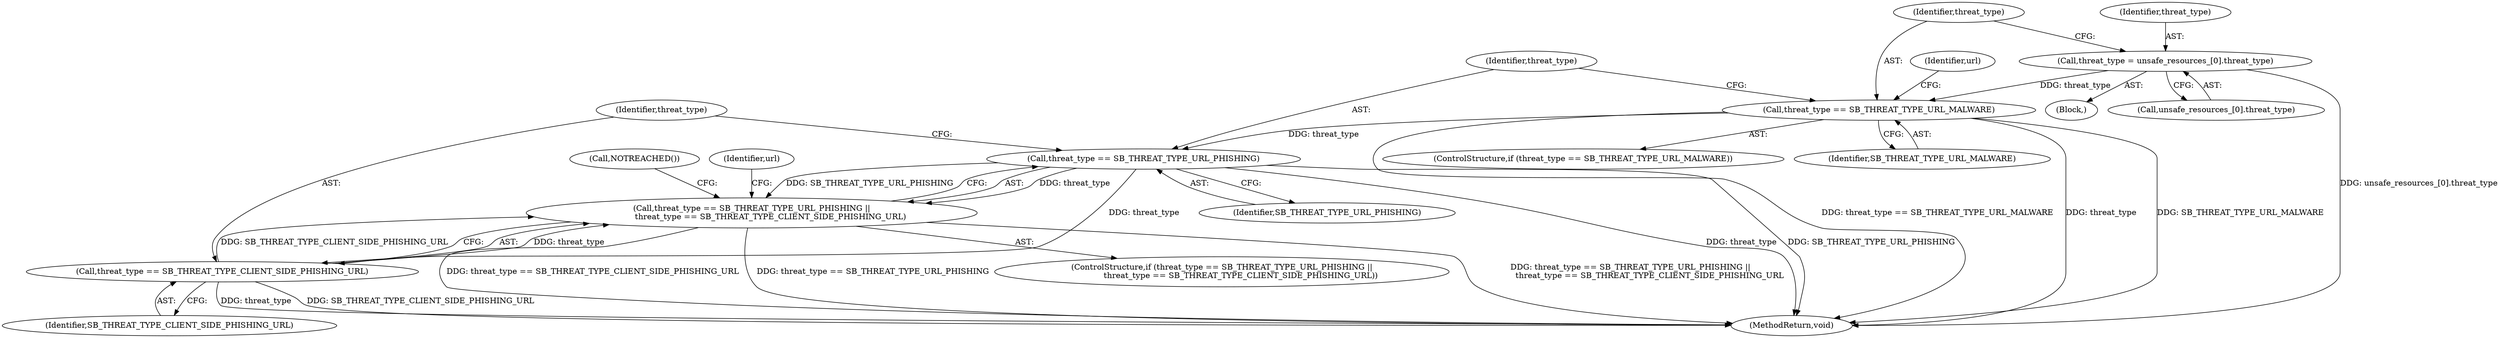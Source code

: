 digraph "0_Chrome_d443be6fdfe17ca4f3ff1843ded362ff0cd01096@array" {
"1000194" [label="(Call,threat_type = unsafe_resources_[0].threat_type)"];
"1000202" [label="(Call,threat_type == SB_THREAT_TYPE_URL_MALWARE)"];
"1000214" [label="(Call,threat_type == SB_THREAT_TYPE_URL_PHISHING)"];
"1000213" [label="(Call,threat_type == SB_THREAT_TYPE_URL_PHISHING ||\n               threat_type == SB_THREAT_TYPE_CLIENT_SIDE_PHISHING_URL)"];
"1000217" [label="(Call,threat_type == SB_THREAT_TYPE_CLIENT_SIDE_PHISHING_URL)"];
"1000222" [label="(Identifier,url)"];
"1000201" [label="(ControlStructure,if (threat_type == SB_THREAT_TYPE_URL_MALWARE))"];
"1000228" [label="(Call,NOTREACHED())"];
"1000196" [label="(Call,unsafe_resources_[0].threat_type)"];
"1000191" [label="(Block,)"];
"1000421" [label="(MethodReturn,void)"];
"1000215" [label="(Identifier,threat_type)"];
"1000214" [label="(Call,threat_type == SB_THREAT_TYPE_URL_PHISHING)"];
"1000212" [label="(ControlStructure,if (threat_type == SB_THREAT_TYPE_URL_PHISHING ||\n               threat_type == SB_THREAT_TYPE_CLIENT_SIDE_PHISHING_URL))"];
"1000194" [label="(Call,threat_type = unsafe_resources_[0].threat_type)"];
"1000213" [label="(Call,threat_type == SB_THREAT_TYPE_URL_PHISHING ||\n               threat_type == SB_THREAT_TYPE_CLIENT_SIDE_PHISHING_URL)"];
"1000202" [label="(Call,threat_type == SB_THREAT_TYPE_URL_MALWARE)"];
"1000195" [label="(Identifier,threat_type)"];
"1000218" [label="(Identifier,threat_type)"];
"1000207" [label="(Identifier,url)"];
"1000204" [label="(Identifier,SB_THREAT_TYPE_URL_MALWARE)"];
"1000203" [label="(Identifier,threat_type)"];
"1000219" [label="(Identifier,SB_THREAT_TYPE_CLIENT_SIDE_PHISHING_URL)"];
"1000217" [label="(Call,threat_type == SB_THREAT_TYPE_CLIENT_SIDE_PHISHING_URL)"];
"1000216" [label="(Identifier,SB_THREAT_TYPE_URL_PHISHING)"];
"1000194" -> "1000191"  [label="AST: "];
"1000194" -> "1000196"  [label="CFG: "];
"1000195" -> "1000194"  [label="AST: "];
"1000196" -> "1000194"  [label="AST: "];
"1000203" -> "1000194"  [label="CFG: "];
"1000194" -> "1000421"  [label="DDG: unsafe_resources_[0].threat_type"];
"1000194" -> "1000202"  [label="DDG: threat_type"];
"1000202" -> "1000201"  [label="AST: "];
"1000202" -> "1000204"  [label="CFG: "];
"1000203" -> "1000202"  [label="AST: "];
"1000204" -> "1000202"  [label="AST: "];
"1000207" -> "1000202"  [label="CFG: "];
"1000215" -> "1000202"  [label="CFG: "];
"1000202" -> "1000421"  [label="DDG: threat_type"];
"1000202" -> "1000421"  [label="DDG: SB_THREAT_TYPE_URL_MALWARE"];
"1000202" -> "1000421"  [label="DDG: threat_type == SB_THREAT_TYPE_URL_MALWARE"];
"1000202" -> "1000214"  [label="DDG: threat_type"];
"1000214" -> "1000213"  [label="AST: "];
"1000214" -> "1000216"  [label="CFG: "];
"1000215" -> "1000214"  [label="AST: "];
"1000216" -> "1000214"  [label="AST: "];
"1000218" -> "1000214"  [label="CFG: "];
"1000213" -> "1000214"  [label="CFG: "];
"1000214" -> "1000421"  [label="DDG: SB_THREAT_TYPE_URL_PHISHING"];
"1000214" -> "1000421"  [label="DDG: threat_type"];
"1000214" -> "1000213"  [label="DDG: threat_type"];
"1000214" -> "1000213"  [label="DDG: SB_THREAT_TYPE_URL_PHISHING"];
"1000214" -> "1000217"  [label="DDG: threat_type"];
"1000213" -> "1000212"  [label="AST: "];
"1000213" -> "1000217"  [label="CFG: "];
"1000217" -> "1000213"  [label="AST: "];
"1000222" -> "1000213"  [label="CFG: "];
"1000228" -> "1000213"  [label="CFG: "];
"1000213" -> "1000421"  [label="DDG: threat_type == SB_THREAT_TYPE_CLIENT_SIDE_PHISHING_URL"];
"1000213" -> "1000421"  [label="DDG: threat_type == SB_THREAT_TYPE_URL_PHISHING"];
"1000213" -> "1000421"  [label="DDG: threat_type == SB_THREAT_TYPE_URL_PHISHING ||\n               threat_type == SB_THREAT_TYPE_CLIENT_SIDE_PHISHING_URL"];
"1000217" -> "1000213"  [label="DDG: threat_type"];
"1000217" -> "1000213"  [label="DDG: SB_THREAT_TYPE_CLIENT_SIDE_PHISHING_URL"];
"1000217" -> "1000219"  [label="CFG: "];
"1000218" -> "1000217"  [label="AST: "];
"1000219" -> "1000217"  [label="AST: "];
"1000217" -> "1000421"  [label="DDG: SB_THREAT_TYPE_CLIENT_SIDE_PHISHING_URL"];
"1000217" -> "1000421"  [label="DDG: threat_type"];
}
